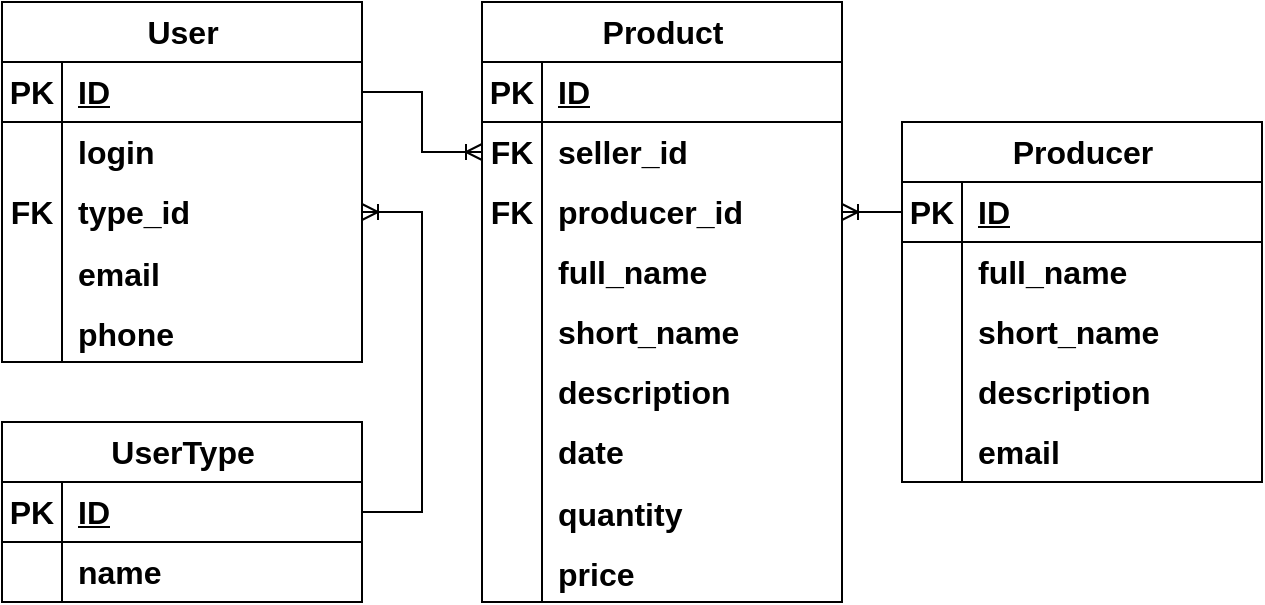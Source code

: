 <mxfile version="24.7.17">
  <diagram id="R2lEEEUBdFMjLlhIrx00" name="Page-1">
    <mxGraphModel dx="1050" dy="735" grid="1" gridSize="10" guides="1" tooltips="1" connect="1" arrows="1" fold="1" page="1" pageScale="1" pageWidth="850" pageHeight="1100" math="0" shadow="0" extFonts="Permanent Marker^https://fonts.googleapis.com/css?family=Permanent+Marker">
      <root>
        <mxCell id="0" />
        <mxCell id="1" parent="0" />
        <mxCell id="6nFPs3mbarMYuk3YBPhq-1" value="Producer" style="shape=table;startSize=30;container=1;collapsible=1;childLayout=tableLayout;fixedRows=1;rowLines=0;fontStyle=1;align=center;resizeLast=1;html=1;strokeWidth=1;fontSize=16;" vertex="1" parent="1">
          <mxGeometry x="520" y="340" width="180" height="180" as="geometry" />
        </mxCell>
        <mxCell id="6nFPs3mbarMYuk3YBPhq-2" value="" style="shape=tableRow;horizontal=0;startSize=0;swimlaneHead=0;swimlaneBody=0;fillColor=none;collapsible=0;dropTarget=0;points=[[0,0.5],[1,0.5]];portConstraint=eastwest;top=0;left=0;right=0;bottom=1;strokeWidth=1;fontStyle=1;fontSize=16;" vertex="1" parent="6nFPs3mbarMYuk3YBPhq-1">
          <mxGeometry y="30" width="180" height="30" as="geometry" />
        </mxCell>
        <mxCell id="6nFPs3mbarMYuk3YBPhq-3" value="PK" style="shape=partialRectangle;connectable=0;fillColor=none;top=0;left=0;bottom=0;right=0;fontStyle=1;overflow=hidden;whiteSpace=wrap;html=1;strokeWidth=1;fontSize=16;" vertex="1" parent="6nFPs3mbarMYuk3YBPhq-2">
          <mxGeometry width="30" height="30" as="geometry">
            <mxRectangle width="30" height="30" as="alternateBounds" />
          </mxGeometry>
        </mxCell>
        <mxCell id="6nFPs3mbarMYuk3YBPhq-4" value="ID" style="shape=partialRectangle;connectable=0;fillColor=none;top=0;left=0;bottom=0;right=0;align=left;spacingLeft=6;fontStyle=5;overflow=hidden;whiteSpace=wrap;html=1;strokeWidth=1;fontSize=16;" vertex="1" parent="6nFPs3mbarMYuk3YBPhq-2">
          <mxGeometry x="30" width="150" height="30" as="geometry">
            <mxRectangle width="150" height="30" as="alternateBounds" />
          </mxGeometry>
        </mxCell>
        <mxCell id="6nFPs3mbarMYuk3YBPhq-5" value="" style="shape=tableRow;horizontal=0;startSize=0;swimlaneHead=0;swimlaneBody=0;fillColor=none;collapsible=0;dropTarget=0;points=[[0,0.5],[1,0.5]];portConstraint=eastwest;top=0;left=0;right=0;bottom=0;strokeWidth=1;fontStyle=1;fontSize=16;" vertex="1" parent="6nFPs3mbarMYuk3YBPhq-1">
          <mxGeometry y="60" width="180" height="30" as="geometry" />
        </mxCell>
        <mxCell id="6nFPs3mbarMYuk3YBPhq-6" value="" style="shape=partialRectangle;connectable=0;fillColor=none;top=0;left=0;bottom=0;right=0;editable=1;overflow=hidden;whiteSpace=wrap;html=1;strokeWidth=1;fontStyle=1;fontSize=16;" vertex="1" parent="6nFPs3mbarMYuk3YBPhq-5">
          <mxGeometry width="30" height="30" as="geometry">
            <mxRectangle width="30" height="30" as="alternateBounds" />
          </mxGeometry>
        </mxCell>
        <mxCell id="6nFPs3mbarMYuk3YBPhq-7" value="full_name" style="shape=partialRectangle;connectable=0;fillColor=none;top=0;left=0;bottom=0;right=0;align=left;spacingLeft=6;overflow=hidden;whiteSpace=wrap;html=1;strokeWidth=1;fontStyle=1;fontSize=16;" vertex="1" parent="6nFPs3mbarMYuk3YBPhq-5">
          <mxGeometry x="30" width="150" height="30" as="geometry">
            <mxRectangle width="150" height="30" as="alternateBounds" />
          </mxGeometry>
        </mxCell>
        <mxCell id="6nFPs3mbarMYuk3YBPhq-8" value="" style="shape=tableRow;horizontal=0;startSize=0;swimlaneHead=0;swimlaneBody=0;fillColor=none;collapsible=0;dropTarget=0;points=[[0,0.5],[1,0.5]];portConstraint=eastwest;top=0;left=0;right=0;bottom=0;strokeWidth=1;fontStyle=1;fontSize=16;" vertex="1" parent="6nFPs3mbarMYuk3YBPhq-1">
          <mxGeometry y="90" width="180" height="30" as="geometry" />
        </mxCell>
        <mxCell id="6nFPs3mbarMYuk3YBPhq-9" value="" style="shape=partialRectangle;connectable=0;fillColor=none;top=0;left=0;bottom=0;right=0;editable=1;overflow=hidden;whiteSpace=wrap;html=1;strokeWidth=1;fontStyle=1;fontSize=16;" vertex="1" parent="6nFPs3mbarMYuk3YBPhq-8">
          <mxGeometry width="30" height="30" as="geometry">
            <mxRectangle width="30" height="30" as="alternateBounds" />
          </mxGeometry>
        </mxCell>
        <mxCell id="6nFPs3mbarMYuk3YBPhq-10" value="short_name" style="shape=partialRectangle;connectable=0;fillColor=none;top=0;left=0;bottom=0;right=0;align=left;spacingLeft=6;overflow=hidden;whiteSpace=wrap;html=1;strokeWidth=1;fontStyle=1;fontSize=16;" vertex="1" parent="6nFPs3mbarMYuk3YBPhq-8">
          <mxGeometry x="30" width="150" height="30" as="geometry">
            <mxRectangle width="150" height="30" as="alternateBounds" />
          </mxGeometry>
        </mxCell>
        <mxCell id="6nFPs3mbarMYuk3YBPhq-11" value="" style="shape=tableRow;horizontal=0;startSize=0;swimlaneHead=0;swimlaneBody=0;fillColor=none;collapsible=0;dropTarget=0;points=[[0,0.5],[1,0.5]];portConstraint=eastwest;top=0;left=0;right=0;bottom=0;strokeWidth=1;fontStyle=1;fontSize=16;" vertex="1" parent="6nFPs3mbarMYuk3YBPhq-1">
          <mxGeometry y="120" width="180" height="30" as="geometry" />
        </mxCell>
        <mxCell id="6nFPs3mbarMYuk3YBPhq-12" value="" style="shape=partialRectangle;connectable=0;fillColor=none;top=0;left=0;bottom=0;right=0;editable=1;overflow=hidden;whiteSpace=wrap;html=1;strokeWidth=1;fontStyle=1;fontSize=16;" vertex="1" parent="6nFPs3mbarMYuk3YBPhq-11">
          <mxGeometry width="30" height="30" as="geometry">
            <mxRectangle width="30" height="30" as="alternateBounds" />
          </mxGeometry>
        </mxCell>
        <mxCell id="6nFPs3mbarMYuk3YBPhq-13" value="description" style="shape=partialRectangle;connectable=0;fillColor=none;top=0;left=0;bottom=0;right=0;align=left;spacingLeft=6;overflow=hidden;whiteSpace=wrap;html=1;strokeWidth=1;fontStyle=1;fontSize=16;" vertex="1" parent="6nFPs3mbarMYuk3YBPhq-11">
          <mxGeometry x="30" width="150" height="30" as="geometry">
            <mxRectangle width="150" height="30" as="alternateBounds" />
          </mxGeometry>
        </mxCell>
        <mxCell id="6nFPs3mbarMYuk3YBPhq-17" value="" style="shape=tableRow;horizontal=0;startSize=0;swimlaneHead=0;swimlaneBody=0;fillColor=none;collapsible=0;dropTarget=0;points=[[0,0.5],[1,0.5]];portConstraint=eastwest;top=0;left=0;right=0;bottom=0;strokeWidth=1;fontStyle=1;fontSize=16;" vertex="1" parent="6nFPs3mbarMYuk3YBPhq-1">
          <mxGeometry y="150" width="180" height="30" as="geometry" />
        </mxCell>
        <mxCell id="6nFPs3mbarMYuk3YBPhq-18" value="" style="shape=partialRectangle;connectable=0;fillColor=none;top=0;left=0;bottom=0;right=0;editable=1;overflow=hidden;whiteSpace=wrap;html=1;strokeWidth=1;fontStyle=1;fontSize=16;" vertex="1" parent="6nFPs3mbarMYuk3YBPhq-17">
          <mxGeometry width="30" height="30" as="geometry">
            <mxRectangle width="30" height="30" as="alternateBounds" />
          </mxGeometry>
        </mxCell>
        <mxCell id="6nFPs3mbarMYuk3YBPhq-19" value="email" style="shape=partialRectangle;connectable=0;fillColor=none;top=0;left=0;bottom=0;right=0;align=left;spacingLeft=6;overflow=hidden;whiteSpace=wrap;html=1;strokeWidth=1;fontStyle=1;fontSize=16;" vertex="1" parent="6nFPs3mbarMYuk3YBPhq-17">
          <mxGeometry x="30" width="150" height="30" as="geometry">
            <mxRectangle width="150" height="30" as="alternateBounds" />
          </mxGeometry>
        </mxCell>
        <mxCell id="6nFPs3mbarMYuk3YBPhq-32" value="Product" style="shape=table;startSize=30;container=1;collapsible=1;childLayout=tableLayout;fixedRows=1;rowLines=0;fontStyle=1;align=center;resizeLast=1;html=1;strokeWidth=1;fontSize=16;" vertex="1" parent="1">
          <mxGeometry x="310" y="280" width="180" height="300" as="geometry">
            <mxRectangle x="360" y="520" width="80" height="30" as="alternateBounds" />
          </mxGeometry>
        </mxCell>
        <mxCell id="6nFPs3mbarMYuk3YBPhq-33" value="" style="shape=tableRow;horizontal=0;startSize=0;swimlaneHead=0;swimlaneBody=0;fillColor=none;collapsible=0;dropTarget=0;points=[[0,0.5],[1,0.5]];portConstraint=eastwest;top=0;left=0;right=0;bottom=1;strokeWidth=1;fontStyle=1;fontSize=16;" vertex="1" parent="6nFPs3mbarMYuk3YBPhq-32">
          <mxGeometry y="30" width="180" height="30" as="geometry" />
        </mxCell>
        <mxCell id="6nFPs3mbarMYuk3YBPhq-34" value="PK" style="shape=partialRectangle;connectable=0;fillColor=none;top=0;left=0;bottom=0;right=0;fontStyle=1;overflow=hidden;whiteSpace=wrap;html=1;strokeWidth=1;fontSize=16;" vertex="1" parent="6nFPs3mbarMYuk3YBPhq-33">
          <mxGeometry width="30" height="30" as="geometry">
            <mxRectangle width="30" height="30" as="alternateBounds" />
          </mxGeometry>
        </mxCell>
        <mxCell id="6nFPs3mbarMYuk3YBPhq-35" value="ID" style="shape=partialRectangle;connectable=0;fillColor=none;top=0;left=0;bottom=0;right=0;align=left;spacingLeft=6;fontStyle=5;overflow=hidden;whiteSpace=wrap;html=1;strokeWidth=1;fontSize=16;" vertex="1" parent="6nFPs3mbarMYuk3YBPhq-33">
          <mxGeometry x="30" width="150" height="30" as="geometry">
            <mxRectangle width="150" height="30" as="alternateBounds" />
          </mxGeometry>
        </mxCell>
        <mxCell id="6nFPs3mbarMYuk3YBPhq-63" value="" style="shape=tableRow;horizontal=0;startSize=0;swimlaneHead=0;swimlaneBody=0;fillColor=none;collapsible=0;dropTarget=0;points=[[0,0.5],[1,0.5]];portConstraint=eastwest;top=0;left=0;right=0;bottom=0;strokeWidth=1;fontStyle=1;fontSize=16;" vertex="1" parent="6nFPs3mbarMYuk3YBPhq-32">
          <mxGeometry y="60" width="180" height="30" as="geometry" />
        </mxCell>
        <mxCell id="6nFPs3mbarMYuk3YBPhq-64" value="FK" style="shape=partialRectangle;connectable=0;fillColor=none;top=0;left=0;bottom=0;right=0;fontStyle=1;overflow=hidden;whiteSpace=wrap;html=1;strokeWidth=1;fontSize=16;" vertex="1" parent="6nFPs3mbarMYuk3YBPhq-63">
          <mxGeometry width="30" height="30" as="geometry">
            <mxRectangle width="30" height="30" as="alternateBounds" />
          </mxGeometry>
        </mxCell>
        <mxCell id="6nFPs3mbarMYuk3YBPhq-65" value="&lt;span style=&quot;text-wrap: nowrap; font-size: 16px;&quot;&gt;seller_id&lt;/span&gt;" style="shape=partialRectangle;connectable=0;fillColor=none;top=0;left=0;bottom=0;right=0;align=left;spacingLeft=6;fontStyle=1;overflow=hidden;whiteSpace=wrap;html=1;strokeWidth=1;fontSize=16;" vertex="1" parent="6nFPs3mbarMYuk3YBPhq-63">
          <mxGeometry x="30" width="150" height="30" as="geometry">
            <mxRectangle width="150" height="30" as="alternateBounds" />
          </mxGeometry>
        </mxCell>
        <mxCell id="6nFPs3mbarMYuk3YBPhq-60" value="" style="shape=tableRow;horizontal=0;startSize=0;swimlaneHead=0;swimlaneBody=0;fillColor=none;collapsible=0;dropTarget=0;points=[[0,0.5],[1,0.5]];portConstraint=eastwest;top=0;left=0;right=0;bottom=0;strokeWidth=1;fontStyle=1;fontSize=16;" vertex="1" parent="6nFPs3mbarMYuk3YBPhq-32">
          <mxGeometry y="90" width="180" height="30" as="geometry" />
        </mxCell>
        <mxCell id="6nFPs3mbarMYuk3YBPhq-61" value="FK" style="shape=partialRectangle;connectable=0;fillColor=none;top=0;left=0;bottom=0;right=0;fontStyle=1;overflow=hidden;whiteSpace=wrap;html=1;strokeWidth=1;fontSize=16;" vertex="1" parent="6nFPs3mbarMYuk3YBPhq-60">
          <mxGeometry width="30" height="30" as="geometry">
            <mxRectangle width="30" height="30" as="alternateBounds" />
          </mxGeometry>
        </mxCell>
        <mxCell id="6nFPs3mbarMYuk3YBPhq-62" value="&lt;span style=&quot;text-wrap: nowrap; font-size: 16px;&quot;&gt;producer_id&lt;/span&gt;" style="shape=partialRectangle;connectable=0;fillColor=none;top=0;left=0;bottom=0;right=0;align=left;spacingLeft=6;fontStyle=1;overflow=hidden;whiteSpace=wrap;html=1;strokeWidth=1;fontSize=16;" vertex="1" parent="6nFPs3mbarMYuk3YBPhq-60">
          <mxGeometry x="30" width="150" height="30" as="geometry">
            <mxRectangle width="150" height="30" as="alternateBounds" />
          </mxGeometry>
        </mxCell>
        <mxCell id="6nFPs3mbarMYuk3YBPhq-36" value="" style="shape=tableRow;horizontal=0;startSize=0;swimlaneHead=0;swimlaneBody=0;fillColor=none;collapsible=0;dropTarget=0;points=[[0,0.5],[1,0.5]];portConstraint=eastwest;top=0;left=0;right=0;bottom=0;strokeWidth=1;fontStyle=1;fontSize=16;" vertex="1" parent="6nFPs3mbarMYuk3YBPhq-32">
          <mxGeometry y="120" width="180" height="30" as="geometry" />
        </mxCell>
        <mxCell id="6nFPs3mbarMYuk3YBPhq-37" value="" style="shape=partialRectangle;connectable=0;fillColor=none;top=0;left=0;bottom=0;right=0;editable=1;overflow=hidden;whiteSpace=wrap;html=1;strokeWidth=1;fontStyle=1;fontSize=16;" vertex="1" parent="6nFPs3mbarMYuk3YBPhq-36">
          <mxGeometry width="30" height="30" as="geometry">
            <mxRectangle width="30" height="30" as="alternateBounds" />
          </mxGeometry>
        </mxCell>
        <mxCell id="6nFPs3mbarMYuk3YBPhq-38" value="full_name" style="shape=partialRectangle;connectable=0;fillColor=none;top=0;left=0;bottom=0;right=0;align=left;spacingLeft=6;overflow=hidden;whiteSpace=wrap;html=1;strokeWidth=1;fontStyle=1;fontSize=16;" vertex="1" parent="6nFPs3mbarMYuk3YBPhq-36">
          <mxGeometry x="30" width="150" height="30" as="geometry">
            <mxRectangle width="150" height="30" as="alternateBounds" />
          </mxGeometry>
        </mxCell>
        <mxCell id="6nFPs3mbarMYuk3YBPhq-39" value="" style="shape=tableRow;horizontal=0;startSize=0;swimlaneHead=0;swimlaneBody=0;fillColor=none;collapsible=0;dropTarget=0;points=[[0,0.5],[1,0.5]];portConstraint=eastwest;top=0;left=0;right=0;bottom=0;strokeWidth=1;fontStyle=1;fontSize=16;" vertex="1" parent="6nFPs3mbarMYuk3YBPhq-32">
          <mxGeometry y="150" width="180" height="30" as="geometry" />
        </mxCell>
        <mxCell id="6nFPs3mbarMYuk3YBPhq-40" value="" style="shape=partialRectangle;connectable=0;fillColor=none;top=0;left=0;bottom=0;right=0;editable=1;overflow=hidden;whiteSpace=wrap;html=1;strokeWidth=1;fontStyle=1;fontSize=16;" vertex="1" parent="6nFPs3mbarMYuk3YBPhq-39">
          <mxGeometry width="30" height="30" as="geometry">
            <mxRectangle width="30" height="30" as="alternateBounds" />
          </mxGeometry>
        </mxCell>
        <mxCell id="6nFPs3mbarMYuk3YBPhq-41" value="short_name" style="shape=partialRectangle;connectable=0;fillColor=none;top=0;left=0;bottom=0;right=0;align=left;spacingLeft=6;overflow=hidden;whiteSpace=wrap;html=1;strokeWidth=1;fontStyle=1;fontSize=16;" vertex="1" parent="6nFPs3mbarMYuk3YBPhq-39">
          <mxGeometry x="30" width="150" height="30" as="geometry">
            <mxRectangle width="150" height="30" as="alternateBounds" />
          </mxGeometry>
        </mxCell>
        <mxCell id="6nFPs3mbarMYuk3YBPhq-42" value="" style="shape=tableRow;horizontal=0;startSize=0;swimlaneHead=0;swimlaneBody=0;fillColor=none;collapsible=0;dropTarget=0;points=[[0,0.5],[1,0.5]];portConstraint=eastwest;top=0;left=0;right=0;bottom=0;strokeWidth=1;fontStyle=1;fontSize=16;" vertex="1" parent="6nFPs3mbarMYuk3YBPhq-32">
          <mxGeometry y="180" width="180" height="30" as="geometry" />
        </mxCell>
        <mxCell id="6nFPs3mbarMYuk3YBPhq-43" value="" style="shape=partialRectangle;connectable=0;fillColor=none;top=0;left=0;bottom=0;right=0;editable=1;overflow=hidden;whiteSpace=wrap;html=1;strokeWidth=1;fontStyle=1;fontSize=16;" vertex="1" parent="6nFPs3mbarMYuk3YBPhq-42">
          <mxGeometry width="30" height="30" as="geometry">
            <mxRectangle width="30" height="30" as="alternateBounds" />
          </mxGeometry>
        </mxCell>
        <mxCell id="6nFPs3mbarMYuk3YBPhq-44" value="description" style="shape=partialRectangle;connectable=0;fillColor=none;top=0;left=0;bottom=0;right=0;align=left;spacingLeft=6;overflow=hidden;whiteSpace=wrap;html=1;strokeWidth=1;fontStyle=1;fontSize=16;" vertex="1" parent="6nFPs3mbarMYuk3YBPhq-42">
          <mxGeometry x="30" width="150" height="30" as="geometry">
            <mxRectangle width="150" height="30" as="alternateBounds" />
          </mxGeometry>
        </mxCell>
        <mxCell id="6nFPs3mbarMYuk3YBPhq-45" value="" style="shape=tableRow;horizontal=0;startSize=0;swimlaneHead=0;swimlaneBody=0;fillColor=none;collapsible=0;dropTarget=0;points=[[0,0.5],[1,0.5]];portConstraint=eastwest;top=0;left=0;right=0;bottom=0;strokeWidth=1;fontStyle=1;fontSize=16;" vertex="1" parent="6nFPs3mbarMYuk3YBPhq-32">
          <mxGeometry y="210" width="180" height="30" as="geometry" />
        </mxCell>
        <mxCell id="6nFPs3mbarMYuk3YBPhq-46" value="" style="shape=partialRectangle;connectable=0;fillColor=none;top=0;left=0;bottom=0;right=0;editable=1;overflow=hidden;whiteSpace=wrap;html=1;strokeWidth=1;fontStyle=1;fontSize=16;" vertex="1" parent="6nFPs3mbarMYuk3YBPhq-45">
          <mxGeometry width="30" height="30" as="geometry">
            <mxRectangle width="30" height="30" as="alternateBounds" />
          </mxGeometry>
        </mxCell>
        <mxCell id="6nFPs3mbarMYuk3YBPhq-47" value="date" style="shape=partialRectangle;connectable=0;fillColor=none;top=0;left=0;bottom=0;right=0;align=left;spacingLeft=6;overflow=hidden;whiteSpace=wrap;html=1;strokeWidth=1;fontStyle=1;fontSize=16;" vertex="1" parent="6nFPs3mbarMYuk3YBPhq-45">
          <mxGeometry x="30" width="150" height="30" as="geometry">
            <mxRectangle width="150" height="30" as="alternateBounds" />
          </mxGeometry>
        </mxCell>
        <mxCell id="6nFPs3mbarMYuk3YBPhq-54" value="" style="shape=tableRow;horizontal=0;startSize=0;swimlaneHead=0;swimlaneBody=0;fillColor=none;collapsible=0;dropTarget=0;points=[[0,0.5],[1,0.5]];portConstraint=eastwest;top=0;left=0;right=0;bottom=0;strokeWidth=1;fontStyle=1;fontSize=16;" vertex="1" parent="6nFPs3mbarMYuk3YBPhq-32">
          <mxGeometry y="240" width="180" height="30" as="geometry" />
        </mxCell>
        <mxCell id="6nFPs3mbarMYuk3YBPhq-55" value="" style="shape=partialRectangle;connectable=0;fillColor=none;top=0;left=0;bottom=0;right=0;editable=1;overflow=hidden;strokeWidth=1;fontStyle=1;fontSize=16;" vertex="1" parent="6nFPs3mbarMYuk3YBPhq-54">
          <mxGeometry width="30" height="30" as="geometry">
            <mxRectangle width="30" height="30" as="alternateBounds" />
          </mxGeometry>
        </mxCell>
        <mxCell id="6nFPs3mbarMYuk3YBPhq-56" value="quantity" style="shape=partialRectangle;connectable=0;fillColor=none;top=0;left=0;bottom=0;right=0;align=left;spacingLeft=6;overflow=hidden;strokeWidth=1;fontStyle=1;fontSize=16;" vertex="1" parent="6nFPs3mbarMYuk3YBPhq-54">
          <mxGeometry x="30" width="150" height="30" as="geometry">
            <mxRectangle width="150" height="30" as="alternateBounds" />
          </mxGeometry>
        </mxCell>
        <mxCell id="6nFPs3mbarMYuk3YBPhq-57" value="" style="shape=tableRow;horizontal=0;startSize=0;swimlaneHead=0;swimlaneBody=0;fillColor=none;collapsible=0;dropTarget=0;points=[[0,0.5],[1,0.5]];portConstraint=eastwest;top=0;left=0;right=0;bottom=0;strokeWidth=1;fontStyle=1;fontSize=16;" vertex="1" parent="6nFPs3mbarMYuk3YBPhq-32">
          <mxGeometry y="270" width="180" height="30" as="geometry" />
        </mxCell>
        <mxCell id="6nFPs3mbarMYuk3YBPhq-58" value="" style="shape=partialRectangle;connectable=0;fillColor=none;top=0;left=0;bottom=0;right=0;editable=1;overflow=hidden;strokeWidth=1;fontStyle=1;fontSize=16;" vertex="1" parent="6nFPs3mbarMYuk3YBPhq-57">
          <mxGeometry width="30" height="30" as="geometry">
            <mxRectangle width="30" height="30" as="alternateBounds" />
          </mxGeometry>
        </mxCell>
        <mxCell id="6nFPs3mbarMYuk3YBPhq-59" value="price" style="shape=partialRectangle;connectable=0;fillColor=none;top=0;left=0;bottom=0;right=0;align=left;spacingLeft=6;overflow=hidden;strokeWidth=1;fontStyle=1;fontSize=16;" vertex="1" parent="6nFPs3mbarMYuk3YBPhq-57">
          <mxGeometry x="30" width="150" height="30" as="geometry">
            <mxRectangle width="150" height="30" as="alternateBounds" />
          </mxGeometry>
        </mxCell>
        <mxCell id="6nFPs3mbarMYuk3YBPhq-66" value="" style="edgeStyle=entityRelationEdgeStyle;fontSize=16;html=1;endArrow=ERoneToMany;rounded=0;strokeWidth=1;fontStyle=1" edge="1" parent="1" source="6nFPs3mbarMYuk3YBPhq-2" target="6nFPs3mbarMYuk3YBPhq-60">
          <mxGeometry width="100" height="100" relative="1" as="geometry">
            <mxPoint x="610" y="230" as="sourcePoint" />
            <mxPoint x="710" y="130" as="targetPoint" />
          </mxGeometry>
        </mxCell>
        <mxCell id="6nFPs3mbarMYuk3YBPhq-67" value="UserType" style="shape=table;startSize=30;container=1;collapsible=1;childLayout=tableLayout;fixedRows=1;rowLines=0;fontStyle=1;align=center;resizeLast=1;html=1;strokeWidth=1;fontSize=16;" vertex="1" parent="1">
          <mxGeometry x="70" y="490" width="180" height="90" as="geometry" />
        </mxCell>
        <mxCell id="6nFPs3mbarMYuk3YBPhq-68" value="" style="shape=tableRow;horizontal=0;startSize=0;swimlaneHead=0;swimlaneBody=0;fillColor=none;collapsible=0;dropTarget=0;points=[[0,0.5],[1,0.5]];portConstraint=eastwest;top=0;left=0;right=0;bottom=1;strokeWidth=1;fontStyle=1;fontSize=16;" vertex="1" parent="6nFPs3mbarMYuk3YBPhq-67">
          <mxGeometry y="30" width="180" height="30" as="geometry" />
        </mxCell>
        <mxCell id="6nFPs3mbarMYuk3YBPhq-69" value="PK" style="shape=partialRectangle;connectable=0;fillColor=none;top=0;left=0;bottom=0;right=0;fontStyle=1;overflow=hidden;whiteSpace=wrap;html=1;strokeWidth=1;fontSize=16;" vertex="1" parent="6nFPs3mbarMYuk3YBPhq-68">
          <mxGeometry width="30" height="30" as="geometry">
            <mxRectangle width="30" height="30" as="alternateBounds" />
          </mxGeometry>
        </mxCell>
        <mxCell id="6nFPs3mbarMYuk3YBPhq-70" value="ID" style="shape=partialRectangle;connectable=0;fillColor=none;top=0;left=0;bottom=0;right=0;align=left;spacingLeft=6;fontStyle=5;overflow=hidden;whiteSpace=wrap;html=1;strokeWidth=1;fontSize=16;" vertex="1" parent="6nFPs3mbarMYuk3YBPhq-68">
          <mxGeometry x="30" width="150" height="30" as="geometry">
            <mxRectangle width="150" height="30" as="alternateBounds" />
          </mxGeometry>
        </mxCell>
        <mxCell id="6nFPs3mbarMYuk3YBPhq-71" value="" style="shape=tableRow;horizontal=0;startSize=0;swimlaneHead=0;swimlaneBody=0;fillColor=none;collapsible=0;dropTarget=0;points=[[0,0.5],[1,0.5]];portConstraint=eastwest;top=0;left=0;right=0;bottom=0;strokeWidth=1;fontStyle=1;fontSize=16;" vertex="1" parent="6nFPs3mbarMYuk3YBPhq-67">
          <mxGeometry y="60" width="180" height="30" as="geometry" />
        </mxCell>
        <mxCell id="6nFPs3mbarMYuk3YBPhq-72" value="" style="shape=partialRectangle;connectable=0;fillColor=none;top=0;left=0;bottom=0;right=0;editable=1;overflow=hidden;whiteSpace=wrap;html=1;strokeWidth=1;fontStyle=1;fontSize=16;" vertex="1" parent="6nFPs3mbarMYuk3YBPhq-71">
          <mxGeometry width="30" height="30" as="geometry">
            <mxRectangle width="30" height="30" as="alternateBounds" />
          </mxGeometry>
        </mxCell>
        <mxCell id="6nFPs3mbarMYuk3YBPhq-73" value="name" style="shape=partialRectangle;connectable=0;fillColor=none;top=0;left=0;bottom=0;right=0;align=left;spacingLeft=6;overflow=hidden;whiteSpace=wrap;html=1;strokeWidth=1;fontStyle=1;fontSize=16;" vertex="1" parent="6nFPs3mbarMYuk3YBPhq-71">
          <mxGeometry x="30" width="150" height="30" as="geometry">
            <mxRectangle width="150" height="30" as="alternateBounds" />
          </mxGeometry>
        </mxCell>
        <mxCell id="6nFPs3mbarMYuk3YBPhq-80" value="User" style="shape=table;startSize=30;container=1;collapsible=1;childLayout=tableLayout;fixedRows=1;rowLines=0;fontStyle=1;align=center;resizeLast=1;html=1;strokeWidth=1;fontSize=16;" vertex="1" parent="1">
          <mxGeometry x="70" y="280" width="180" height="180" as="geometry">
            <mxRectangle x="360" y="520" width="80" height="30" as="alternateBounds" />
          </mxGeometry>
        </mxCell>
        <mxCell id="6nFPs3mbarMYuk3YBPhq-81" value="" style="shape=tableRow;horizontal=0;startSize=0;swimlaneHead=0;swimlaneBody=0;fillColor=none;collapsible=0;dropTarget=0;points=[[0,0.5],[1,0.5]];portConstraint=eastwest;top=0;left=0;right=0;bottom=1;strokeWidth=1;fontStyle=1;fontSize=16;" vertex="1" parent="6nFPs3mbarMYuk3YBPhq-80">
          <mxGeometry y="30" width="180" height="30" as="geometry" />
        </mxCell>
        <mxCell id="6nFPs3mbarMYuk3YBPhq-82" value="PK" style="shape=partialRectangle;connectable=0;fillColor=none;top=0;left=0;bottom=0;right=0;fontStyle=1;overflow=hidden;whiteSpace=wrap;html=1;strokeWidth=1;fontSize=16;" vertex="1" parent="6nFPs3mbarMYuk3YBPhq-81">
          <mxGeometry width="30" height="30" as="geometry">
            <mxRectangle width="30" height="30" as="alternateBounds" />
          </mxGeometry>
        </mxCell>
        <mxCell id="6nFPs3mbarMYuk3YBPhq-83" value="ID" style="shape=partialRectangle;connectable=0;fillColor=none;top=0;left=0;bottom=0;right=0;align=left;spacingLeft=6;fontStyle=5;overflow=hidden;whiteSpace=wrap;html=1;strokeWidth=1;fontSize=16;" vertex="1" parent="6nFPs3mbarMYuk3YBPhq-81">
          <mxGeometry x="30" width="150" height="30" as="geometry">
            <mxRectangle width="150" height="30" as="alternateBounds" />
          </mxGeometry>
        </mxCell>
        <mxCell id="6nFPs3mbarMYuk3YBPhq-84" value="" style="shape=tableRow;horizontal=0;startSize=0;swimlaneHead=0;swimlaneBody=0;fillColor=none;collapsible=0;dropTarget=0;points=[[0,0.5],[1,0.5]];portConstraint=eastwest;top=0;left=0;right=0;bottom=0;strokeWidth=1;fontStyle=1;fontSize=16;" vertex="1" parent="6nFPs3mbarMYuk3YBPhq-80">
          <mxGeometry y="60" width="180" height="30" as="geometry" />
        </mxCell>
        <mxCell id="6nFPs3mbarMYuk3YBPhq-85" value="" style="shape=partialRectangle;connectable=0;fillColor=none;top=0;left=0;bottom=0;right=0;editable=1;overflow=hidden;whiteSpace=wrap;html=1;strokeWidth=1;fontStyle=1;fontSize=16;" vertex="1" parent="6nFPs3mbarMYuk3YBPhq-84">
          <mxGeometry width="30" height="30" as="geometry">
            <mxRectangle width="30" height="30" as="alternateBounds" />
          </mxGeometry>
        </mxCell>
        <mxCell id="6nFPs3mbarMYuk3YBPhq-86" value="login" style="shape=partialRectangle;connectable=0;fillColor=none;top=0;left=0;bottom=0;right=0;align=left;spacingLeft=6;overflow=hidden;whiteSpace=wrap;html=1;strokeWidth=1;fontStyle=1;fontSize=16;" vertex="1" parent="6nFPs3mbarMYuk3YBPhq-84">
          <mxGeometry x="30" width="150" height="30" as="geometry">
            <mxRectangle width="150" height="30" as="alternateBounds" />
          </mxGeometry>
        </mxCell>
        <mxCell id="6nFPs3mbarMYuk3YBPhq-96" value="" style="shape=tableRow;horizontal=0;startSize=0;swimlaneHead=0;swimlaneBody=0;fillColor=none;collapsible=0;dropTarget=0;points=[[0,0.5],[1,0.5]];portConstraint=eastwest;top=0;left=0;right=0;bottom=0;strokeWidth=1;fontStyle=1;fontSize=16;" vertex="1" parent="6nFPs3mbarMYuk3YBPhq-80">
          <mxGeometry y="90" width="180" height="30" as="geometry" />
        </mxCell>
        <mxCell id="6nFPs3mbarMYuk3YBPhq-97" value="FK" style="shape=partialRectangle;connectable=0;fillColor=none;top=0;left=0;bottom=0;right=0;fontStyle=1;overflow=hidden;whiteSpace=wrap;html=1;strokeWidth=1;fontSize=16;" vertex="1" parent="6nFPs3mbarMYuk3YBPhq-96">
          <mxGeometry width="30" height="30" as="geometry">
            <mxRectangle width="30" height="30" as="alternateBounds" />
          </mxGeometry>
        </mxCell>
        <mxCell id="6nFPs3mbarMYuk3YBPhq-98" value="&lt;span style=&quot;text-wrap: nowrap; font-size: 16px;&quot;&gt;type_id&lt;/span&gt;" style="shape=partialRectangle;connectable=0;fillColor=none;top=0;left=0;bottom=0;right=0;align=left;spacingLeft=6;fontStyle=1;overflow=hidden;whiteSpace=wrap;html=1;strokeWidth=1;fontSize=16;" vertex="1" parent="6nFPs3mbarMYuk3YBPhq-96">
          <mxGeometry x="30" width="150" height="30" as="geometry">
            <mxRectangle width="150" height="30" as="alternateBounds" />
          </mxGeometry>
        </mxCell>
        <mxCell id="6nFPs3mbarMYuk3YBPhq-102" value="" style="shape=tableRow;horizontal=0;startSize=0;swimlaneHead=0;swimlaneBody=0;fillColor=none;collapsible=0;dropTarget=0;points=[[0,0.5],[1,0.5]];portConstraint=eastwest;top=0;left=0;right=0;bottom=0;strokeWidth=1;fontStyle=1;fontSize=16;" vertex="1" parent="6nFPs3mbarMYuk3YBPhq-80">
          <mxGeometry y="120" width="180" height="30" as="geometry" />
        </mxCell>
        <mxCell id="6nFPs3mbarMYuk3YBPhq-103" value="" style="shape=partialRectangle;connectable=0;fillColor=none;top=0;left=0;bottom=0;right=0;editable=1;overflow=hidden;strokeWidth=1;fontStyle=1;fontSize=16;" vertex="1" parent="6nFPs3mbarMYuk3YBPhq-102">
          <mxGeometry width="30" height="30" as="geometry">
            <mxRectangle width="30" height="30" as="alternateBounds" />
          </mxGeometry>
        </mxCell>
        <mxCell id="6nFPs3mbarMYuk3YBPhq-104" value="email" style="shape=partialRectangle;connectable=0;fillColor=none;top=0;left=0;bottom=0;right=0;align=left;spacingLeft=6;overflow=hidden;strokeWidth=1;fontStyle=1;fontSize=16;" vertex="1" parent="6nFPs3mbarMYuk3YBPhq-102">
          <mxGeometry x="30" width="150" height="30" as="geometry">
            <mxRectangle width="150" height="30" as="alternateBounds" />
          </mxGeometry>
        </mxCell>
        <mxCell id="6nFPs3mbarMYuk3YBPhq-105" value="" style="shape=tableRow;horizontal=0;startSize=0;swimlaneHead=0;swimlaneBody=0;fillColor=none;collapsible=0;dropTarget=0;points=[[0,0.5],[1,0.5]];portConstraint=eastwest;top=0;left=0;right=0;bottom=0;strokeWidth=1;fontStyle=1;fontSize=16;" vertex="1" parent="6nFPs3mbarMYuk3YBPhq-80">
          <mxGeometry y="150" width="180" height="30" as="geometry" />
        </mxCell>
        <mxCell id="6nFPs3mbarMYuk3YBPhq-106" value="" style="shape=partialRectangle;connectable=0;fillColor=none;top=0;left=0;bottom=0;right=0;editable=1;overflow=hidden;strokeWidth=1;fontStyle=1;fontSize=16;" vertex="1" parent="6nFPs3mbarMYuk3YBPhq-105">
          <mxGeometry width="30" height="30" as="geometry">
            <mxRectangle width="30" height="30" as="alternateBounds" />
          </mxGeometry>
        </mxCell>
        <mxCell id="6nFPs3mbarMYuk3YBPhq-107" value="phone" style="shape=partialRectangle;connectable=0;fillColor=none;top=0;left=0;bottom=0;right=0;align=left;spacingLeft=6;overflow=hidden;strokeWidth=1;fontStyle=1;fontSize=16;" vertex="1" parent="6nFPs3mbarMYuk3YBPhq-105">
          <mxGeometry x="30" width="150" height="30" as="geometry">
            <mxRectangle width="150" height="30" as="alternateBounds" />
          </mxGeometry>
        </mxCell>
        <mxCell id="6nFPs3mbarMYuk3YBPhq-108" value="" style="edgeStyle=entityRelationEdgeStyle;fontSize=16;html=1;endArrow=ERoneToMany;rounded=0;strokeWidth=1;fontStyle=1" edge="1" parent="1" source="6nFPs3mbarMYuk3YBPhq-67" target="6nFPs3mbarMYuk3YBPhq-96">
          <mxGeometry width="100" height="100" relative="1" as="geometry">
            <mxPoint x="710" y="420" as="sourcePoint" />
            <mxPoint x="810" y="320" as="targetPoint" />
            <Array as="points">
              <mxPoint x="40" y="460" />
              <mxPoint x="280" y="450" />
            </Array>
          </mxGeometry>
        </mxCell>
        <mxCell id="6nFPs3mbarMYuk3YBPhq-109" value="" style="edgeStyle=entityRelationEdgeStyle;fontSize=16;html=1;endArrow=ERoneToMany;rounded=0;strokeWidth=1;fontStyle=1" edge="1" parent="1" source="6nFPs3mbarMYuk3YBPhq-81" target="6nFPs3mbarMYuk3YBPhq-63">
          <mxGeometry width="100" height="100" relative="1" as="geometry">
            <mxPoint x="710" y="420" as="sourcePoint" />
            <mxPoint x="810" y="320" as="targetPoint" />
          </mxGeometry>
        </mxCell>
      </root>
    </mxGraphModel>
  </diagram>
</mxfile>
